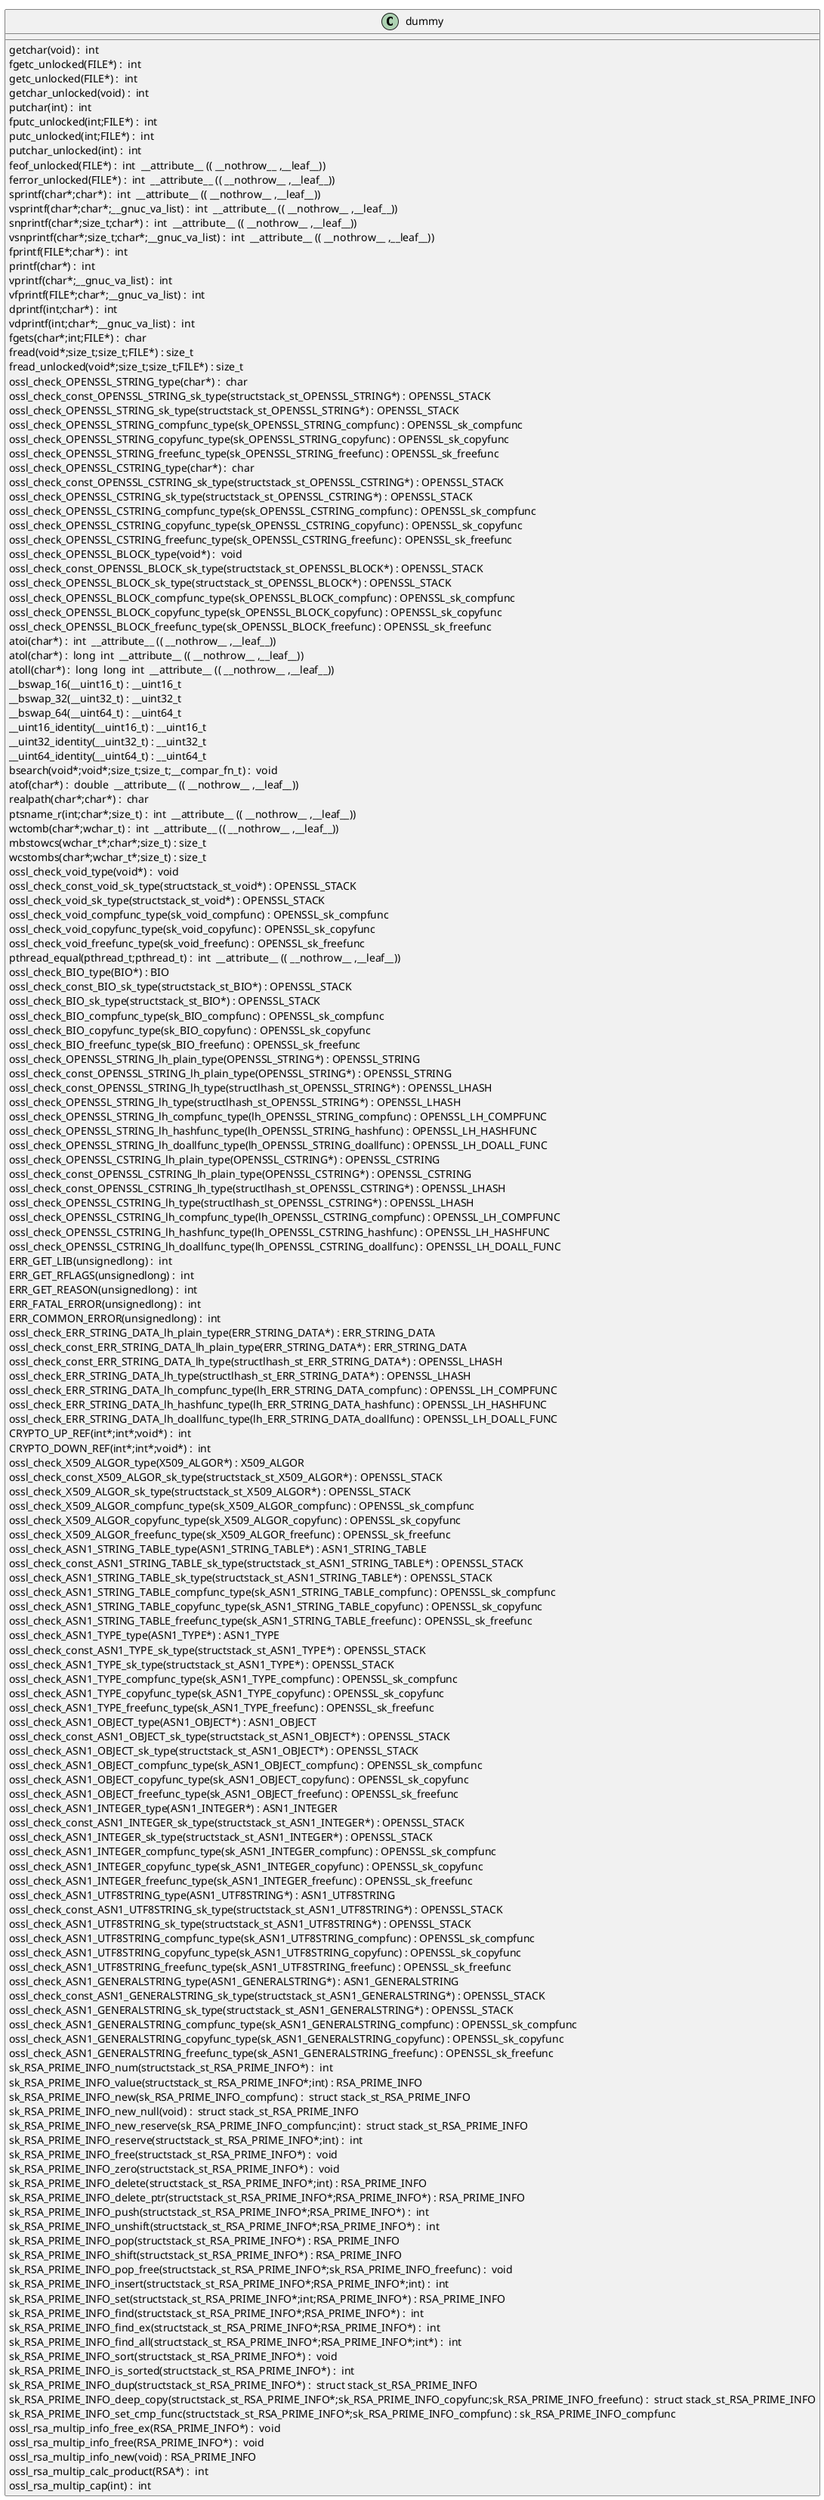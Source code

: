@startuml
!pragma layout smetana
class dummy {
getchar(void) :  int  [[[./../../.././qc/crypto/rsa/rsa_mp.c.html#900]]]
fgetc_unlocked(FILE*) :  int  [[[./../../.././qc/crypto/rsa/rsa_mp.c.html#909]]]
getc_unlocked(FILE*) :  int  [[[./../../.././qc/crypto/rsa/rsa_mp.c.html#919]]]
getchar_unlocked(void) :  int  [[[./../../.././qc/crypto/rsa/rsa_mp.c.html#926]]]
putchar(int) :  int  [[[./../../.././qc/crypto/rsa/rsa_mp.c.html#935]]]
fputc_unlocked(int;FILE*) :  int  [[[./../../.././qc/crypto/rsa/rsa_mp.c.html#944]]]
putc_unlocked(int;FILE*) :  int  [[[./../../.././qc/crypto/rsa/rsa_mp.c.html#954]]]
putchar_unlocked(int) :  int  [[[./../../.././qc/crypto/rsa/rsa_mp.c.html#961]]]
feof_unlocked(FILE*) :  int  __attribute__ (( __nothrow__ ,__leaf__)) [[[./../../.././qc/crypto/rsa/rsa_mp.c.html#967]]]
ferror_unlocked(FILE*) :  int  __attribute__ (( __nothrow__ ,__leaf__)) [[[./../../.././qc/crypto/rsa/rsa_mp.c.html#974]]]
sprintf(char*;char*) :  int  __attribute__ (( __nothrow__ ,__leaf__)) [[[./../../.././qc/crypto/rsa/rsa_mp.c.html#993]]]
vsprintf(char*;char*;__gnuc_va_list) :  int  __attribute__ (( __nothrow__ ,__leaf__)) [[[./../../.././qc/crypto/rsa/rsa_mp.c.html#1006]]]
snprintf(char*;size_t;char*) :  int  __attribute__ (( __nothrow__ ,__leaf__)) [[[./../../.././qc/crypto/rsa/rsa_mp.c.html#1025]]]
vsnprintf(char*;size_t;char*;__gnuc_va_list) :  int  __attribute__ (( __nothrow__ ,__leaf__)) [[[./../../.././qc/crypto/rsa/rsa_mp.c.html#1039]]]
fprintf(FILE*;char*) :  int  [[[./../../.././qc/crypto/rsa/rsa_mp.c.html#1060]]]
printf(char*) :  int  [[[./../../.././qc/crypto/rsa/rsa_mp.c.html#1067]]]
vprintf(char*;__gnuc_va_list) :  int  [[[./../../.././qc/crypto/rsa/rsa_mp.c.html#1079]]]
vfprintf(FILE*;char*;__gnuc_va_list) :  int  [[[./../../.././qc/crypto/rsa/rsa_mp.c.html#1089]]]
dprintf(int;char*) :  int  [[[./../../.././qc/crypto/rsa/rsa_mp.c.html#1104]]]
vdprintf(int;char*;__gnuc_va_list) :  int  [[[./../../.././qc/crypto/rsa/rsa_mp.c.html#1115]]]
fgets(char*;int;FILE*) :  char  [[[./../../.././qc/crypto/rsa/rsa_mp.c.html#1134]]]
fread(void*;size_t;size_t;FILE*) : size_t [[[./../../.././qc/crypto/rsa/rsa_mp.c.html#1160]]]
fread_unlocked(void*;size_t;size_t;FILE*) : size_t [[[./../../.././qc/crypto/rsa/rsa_mp.c.html#1187]]]
ossl_check_OPENSSL_STRING_type(char*) :  char  [[[./../../.././qc/crypto/rsa/rsa_mp.c.html#1340]]]
ossl_check_const_OPENSSL_STRING_sk_type(structstack_st_OPENSSL_STRING*) : OPENSSL_STACK [[[./../../.././qc/crypto/rsa/rsa_mp.c.html#1340]]]
ossl_check_OPENSSL_STRING_sk_type(structstack_st_OPENSSL_STRING*) : OPENSSL_STACK [[[./../../.././qc/crypto/rsa/rsa_mp.c.html#1340]]]
ossl_check_OPENSSL_STRING_compfunc_type(sk_OPENSSL_STRING_compfunc) : OPENSSL_sk_compfunc [[[./../../.././qc/crypto/rsa/rsa_mp.c.html#1340]]]
ossl_check_OPENSSL_STRING_copyfunc_type(sk_OPENSSL_STRING_copyfunc) : OPENSSL_sk_copyfunc [[[./../../.././qc/crypto/rsa/rsa_mp.c.html#1340]]]
ossl_check_OPENSSL_STRING_freefunc_type(sk_OPENSSL_STRING_freefunc) : OPENSSL_sk_freefunc [[[./../../.././qc/crypto/rsa/rsa_mp.c.html#1340]]]
ossl_check_OPENSSL_CSTRING_type(char*) :  char  [[[./../../.././qc/crypto/rsa/rsa_mp.c.html#1342]]]
ossl_check_const_OPENSSL_CSTRING_sk_type(structstack_st_OPENSSL_CSTRING*) : OPENSSL_STACK [[[./../../.././qc/crypto/rsa/rsa_mp.c.html#1342]]]
ossl_check_OPENSSL_CSTRING_sk_type(structstack_st_OPENSSL_CSTRING*) : OPENSSL_STACK [[[./../../.././qc/crypto/rsa/rsa_mp.c.html#1342]]]
ossl_check_OPENSSL_CSTRING_compfunc_type(sk_OPENSSL_CSTRING_compfunc) : OPENSSL_sk_compfunc [[[./../../.././qc/crypto/rsa/rsa_mp.c.html#1342]]]
ossl_check_OPENSSL_CSTRING_copyfunc_type(sk_OPENSSL_CSTRING_copyfunc) : OPENSSL_sk_copyfunc [[[./../../.././qc/crypto/rsa/rsa_mp.c.html#1342]]]
ossl_check_OPENSSL_CSTRING_freefunc_type(sk_OPENSSL_CSTRING_freefunc) : OPENSSL_sk_freefunc [[[./../../.././qc/crypto/rsa/rsa_mp.c.html#1342]]]
ossl_check_OPENSSL_BLOCK_type(void*) :  void  [[[./../../.././qc/crypto/rsa/rsa_mp.c.html#1345]]]
ossl_check_const_OPENSSL_BLOCK_sk_type(structstack_st_OPENSSL_BLOCK*) : OPENSSL_STACK [[[./../../.././qc/crypto/rsa/rsa_mp.c.html#1345]]]
ossl_check_OPENSSL_BLOCK_sk_type(structstack_st_OPENSSL_BLOCK*) : OPENSSL_STACK [[[./../../.././qc/crypto/rsa/rsa_mp.c.html#1345]]]
ossl_check_OPENSSL_BLOCK_compfunc_type(sk_OPENSSL_BLOCK_compfunc) : OPENSSL_sk_compfunc [[[./../../.././qc/crypto/rsa/rsa_mp.c.html#1345]]]
ossl_check_OPENSSL_BLOCK_copyfunc_type(sk_OPENSSL_BLOCK_copyfunc) : OPENSSL_sk_copyfunc [[[./../../.././qc/crypto/rsa/rsa_mp.c.html#1345]]]
ossl_check_OPENSSL_BLOCK_freefunc_type(sk_OPENSSL_BLOCK_freefunc) : OPENSSL_sk_freefunc [[[./../../.././qc/crypto/rsa/rsa_mp.c.html#1345]]]
atoi(char*) :  int  __attribute__ (( __nothrow__ ,__leaf__)) [[[./../../.././qc/crypto/rsa/rsa_mp.c.html#1655]]]
atol(char*) :  long  int  __attribute__ (( __nothrow__ ,__leaf__)) [[[./../../.././qc/crypto/rsa/rsa_mp.c.html#1660]]]
atoll(char*) :  long  long  int  __attribute__ (( __nothrow__ ,__leaf__)) [[[./../../.././qc/crypto/rsa/rsa_mp.c.html#1667]]]
__bswap_16(__uint16_t) : __uint16_t [[[./../../.././qc/crypto/rsa/rsa_mp.c.html#1814]]]
__bswap_32(__uint32_t) : __uint32_t [[[./../../.././qc/crypto/rsa/rsa_mp.c.html#1829]]]
__bswap_64(__uint64_t) : __uint64_t [[[./../../.././qc/crypto/rsa/rsa_mp.c.html#1839]]]
__uint16_identity(__uint16_t) : __uint16_t [[[./../../.././qc/crypto/rsa/rsa_mp.c.html#1851]]]
__uint32_identity(__uint32_t) : __uint32_t [[[./../../.././qc/crypto/rsa/rsa_mp.c.html#1857]]]
__uint64_identity(__uint64_t) : __uint64_t [[[./../../.././qc/crypto/rsa/rsa_mp.c.html#1863]]]
bsearch(void*;void*;size_t;size_t;__compar_fn_t) :  void  [[[./../../.././qc/crypto/rsa/rsa_mp.c.html#2531]]]
atof(char*) :  double  __attribute__ (( __nothrow__ ,__leaf__)) [[[./../../.././qc/crypto/rsa/rsa_mp.c.html#1]]]
realpath(char*;char*) :  char  [[[./../../.././qc/crypto/rsa/rsa_mp.c.html#1]]]
ptsname_r(int;char*;size_t) :  int  __attribute__ (( __nothrow__ ,__leaf__)) [[[./../../.././qc/crypto/rsa/rsa_mp.c.html#1]]]
wctomb(char*;wchar_t) :  int  __attribute__ (( __nothrow__ ,__leaf__)) [[[./../../.././qc/crypto/rsa/rsa_mp.c.html#1]]]
mbstowcs(wchar_t*;char*;size_t) : size_t [[[./../../.././qc/crypto/rsa/rsa_mp.c.html#1]]]
wcstombs(char*;wchar_t*;size_t) : size_t [[[./../../.././qc/crypto/rsa/rsa_mp.c.html#1]]]
ossl_check_void_type(void*) :  void  [[[./../../.././qc/crypto/rsa/rsa_mp.c.html#1]]]
ossl_check_const_void_sk_type(structstack_st_void*) : OPENSSL_STACK [[[./../../.././qc/crypto/rsa/rsa_mp.c.html#1]]]
ossl_check_void_sk_type(structstack_st_void*) : OPENSSL_STACK [[[./../../.././qc/crypto/rsa/rsa_mp.c.html#1]]]
ossl_check_void_compfunc_type(sk_void_compfunc) : OPENSSL_sk_compfunc [[[./../../.././qc/crypto/rsa/rsa_mp.c.html#1]]]
ossl_check_void_copyfunc_type(sk_void_copyfunc) : OPENSSL_sk_copyfunc [[[./../../.././qc/crypto/rsa/rsa_mp.c.html#1]]]
ossl_check_void_freefunc_type(sk_void_freefunc) : OPENSSL_sk_freefunc [[[./../../.././qc/crypto/rsa/rsa_mp.c.html#1]]]
pthread_equal(pthread_t;pthread_t) :  int  __attribute__ (( __nothrow__ ,__leaf__)) [[[./../../.././qc/crypto/rsa/rsa_mp.c.html#1]]]
ossl_check_BIO_type(BIO*) : BIO [[[./../../.././qc/crypto/rsa/rsa_mp.c.html#1]]]
ossl_check_const_BIO_sk_type(structstack_st_BIO*) : OPENSSL_STACK [[[./../../.././qc/crypto/rsa/rsa_mp.c.html#1]]]
ossl_check_BIO_sk_type(structstack_st_BIO*) : OPENSSL_STACK [[[./../../.././qc/crypto/rsa/rsa_mp.c.html#1]]]
ossl_check_BIO_compfunc_type(sk_BIO_compfunc) : OPENSSL_sk_compfunc [[[./../../.././qc/crypto/rsa/rsa_mp.c.html#1]]]
ossl_check_BIO_copyfunc_type(sk_BIO_copyfunc) : OPENSSL_sk_copyfunc [[[./../../.././qc/crypto/rsa/rsa_mp.c.html#1]]]
ossl_check_BIO_freefunc_type(sk_BIO_freefunc) : OPENSSL_sk_freefunc [[[./../../.././qc/crypto/rsa/rsa_mp.c.html#1]]]
ossl_check_OPENSSL_STRING_lh_plain_type(OPENSSL_STRING*) : OPENSSL_STRING [[[./../../.././qc/crypto/rsa/rsa_mp.c.html#1]]]
ossl_check_const_OPENSSL_STRING_lh_plain_type(OPENSSL_STRING*) : OPENSSL_STRING [[[./../../.././qc/crypto/rsa/rsa_mp.c.html#1]]]
ossl_check_const_OPENSSL_STRING_lh_type(structlhash_st_OPENSSL_STRING*) : OPENSSL_LHASH [[[./../../.././qc/crypto/rsa/rsa_mp.c.html#1]]]
ossl_check_OPENSSL_STRING_lh_type(structlhash_st_OPENSSL_STRING*) : OPENSSL_LHASH [[[./../../.././qc/crypto/rsa/rsa_mp.c.html#1]]]
ossl_check_OPENSSL_STRING_lh_compfunc_type(lh_OPENSSL_STRING_compfunc) : OPENSSL_LH_COMPFUNC [[[./../../.././qc/crypto/rsa/rsa_mp.c.html#1]]]
ossl_check_OPENSSL_STRING_lh_hashfunc_type(lh_OPENSSL_STRING_hashfunc) : OPENSSL_LH_HASHFUNC [[[./../../.././qc/crypto/rsa/rsa_mp.c.html#1]]]
ossl_check_OPENSSL_STRING_lh_doallfunc_type(lh_OPENSSL_STRING_doallfunc) : OPENSSL_LH_DOALL_FUNC [[[./../../.././qc/crypto/rsa/rsa_mp.c.html#1]]]
ossl_check_OPENSSL_CSTRING_lh_plain_type(OPENSSL_CSTRING*) : OPENSSL_CSTRING [[[./../../.././qc/crypto/rsa/rsa_mp.c.html#1]]]
ossl_check_const_OPENSSL_CSTRING_lh_plain_type(OPENSSL_CSTRING*) : OPENSSL_CSTRING [[[./../../.././qc/crypto/rsa/rsa_mp.c.html#1]]]
ossl_check_const_OPENSSL_CSTRING_lh_type(structlhash_st_OPENSSL_CSTRING*) : OPENSSL_LHASH [[[./../../.././qc/crypto/rsa/rsa_mp.c.html#1]]]
ossl_check_OPENSSL_CSTRING_lh_type(structlhash_st_OPENSSL_CSTRING*) : OPENSSL_LHASH [[[./../../.././qc/crypto/rsa/rsa_mp.c.html#1]]]
ossl_check_OPENSSL_CSTRING_lh_compfunc_type(lh_OPENSSL_CSTRING_compfunc) : OPENSSL_LH_COMPFUNC [[[./../../.././qc/crypto/rsa/rsa_mp.c.html#1]]]
ossl_check_OPENSSL_CSTRING_lh_hashfunc_type(lh_OPENSSL_CSTRING_hashfunc) : OPENSSL_LH_HASHFUNC [[[./../../.././qc/crypto/rsa/rsa_mp.c.html#1]]]
ossl_check_OPENSSL_CSTRING_lh_doallfunc_type(lh_OPENSSL_CSTRING_doallfunc) : OPENSSL_LH_DOALL_FUNC [[[./../../.././qc/crypto/rsa/rsa_mp.c.html#1]]]
ERR_GET_LIB(unsignedlong) :  int  [[[./../../.././qc/crypto/rsa/rsa_mp.c.html#1]]]
ERR_GET_RFLAGS(unsignedlong) :  int  [[[./../../.././qc/crypto/rsa/rsa_mp.c.html#1]]]
ERR_GET_REASON(unsignedlong) :  int  [[[./../../.././qc/crypto/rsa/rsa_mp.c.html#1]]]
ERR_FATAL_ERROR(unsignedlong) :  int  [[[./../../.././qc/crypto/rsa/rsa_mp.c.html#1]]]
ERR_COMMON_ERROR(unsignedlong) :  int  [[[./../../.././qc/crypto/rsa/rsa_mp.c.html#1]]]
ossl_check_ERR_STRING_DATA_lh_plain_type(ERR_STRING_DATA*) : ERR_STRING_DATA [[[./../../.././qc/crypto/rsa/rsa_mp.c.html#1]]]
ossl_check_const_ERR_STRING_DATA_lh_plain_type(ERR_STRING_DATA*) : ERR_STRING_DATA [[[./../../.././qc/crypto/rsa/rsa_mp.c.html#1]]]
ossl_check_const_ERR_STRING_DATA_lh_type(structlhash_st_ERR_STRING_DATA*) : OPENSSL_LHASH [[[./../../.././qc/crypto/rsa/rsa_mp.c.html#1]]]
ossl_check_ERR_STRING_DATA_lh_type(structlhash_st_ERR_STRING_DATA*) : OPENSSL_LHASH [[[./../../.././qc/crypto/rsa/rsa_mp.c.html#1]]]
ossl_check_ERR_STRING_DATA_lh_compfunc_type(lh_ERR_STRING_DATA_compfunc) : OPENSSL_LH_COMPFUNC [[[./../../.././qc/crypto/rsa/rsa_mp.c.html#1]]]
ossl_check_ERR_STRING_DATA_lh_hashfunc_type(lh_ERR_STRING_DATA_hashfunc) : OPENSSL_LH_HASHFUNC [[[./../../.././qc/crypto/rsa/rsa_mp.c.html#1]]]
ossl_check_ERR_STRING_DATA_lh_doallfunc_type(lh_ERR_STRING_DATA_doallfunc) : OPENSSL_LH_DOALL_FUNC [[[./../../.././qc/crypto/rsa/rsa_mp.c.html#1]]]
CRYPTO_UP_REF(int*;int*;void*) :  int  [[[./../../.././qc/crypto/rsa/rsa_mp.c.html#1]]]
CRYPTO_DOWN_REF(int*;int*;void*) :  int  [[[./../../.././qc/crypto/rsa/rsa_mp.c.html#1]]]
ossl_check_X509_ALGOR_type(X509_ALGOR*) : X509_ALGOR [[[./../../.././qc/crypto/rsa/rsa_mp.c.html#1]]]
ossl_check_const_X509_ALGOR_sk_type(structstack_st_X509_ALGOR*) : OPENSSL_STACK [[[./../../.././qc/crypto/rsa/rsa_mp.c.html#1]]]
ossl_check_X509_ALGOR_sk_type(structstack_st_X509_ALGOR*) : OPENSSL_STACK [[[./../../.././qc/crypto/rsa/rsa_mp.c.html#1]]]
ossl_check_X509_ALGOR_compfunc_type(sk_X509_ALGOR_compfunc) : OPENSSL_sk_compfunc [[[./../../.././qc/crypto/rsa/rsa_mp.c.html#1]]]
ossl_check_X509_ALGOR_copyfunc_type(sk_X509_ALGOR_copyfunc) : OPENSSL_sk_copyfunc [[[./../../.././qc/crypto/rsa/rsa_mp.c.html#1]]]
ossl_check_X509_ALGOR_freefunc_type(sk_X509_ALGOR_freefunc) : OPENSSL_sk_freefunc [[[./../../.././qc/crypto/rsa/rsa_mp.c.html#1]]]
ossl_check_ASN1_STRING_TABLE_type(ASN1_STRING_TABLE*) : ASN1_STRING_TABLE [[[./../../.././qc/crypto/rsa/rsa_mp.c.html#1]]]
ossl_check_const_ASN1_STRING_TABLE_sk_type(structstack_st_ASN1_STRING_TABLE*) : OPENSSL_STACK [[[./../../.././qc/crypto/rsa/rsa_mp.c.html#1]]]
ossl_check_ASN1_STRING_TABLE_sk_type(structstack_st_ASN1_STRING_TABLE*) : OPENSSL_STACK [[[./../../.././qc/crypto/rsa/rsa_mp.c.html#1]]]
ossl_check_ASN1_STRING_TABLE_compfunc_type(sk_ASN1_STRING_TABLE_compfunc) : OPENSSL_sk_compfunc [[[./../../.././qc/crypto/rsa/rsa_mp.c.html#1]]]
ossl_check_ASN1_STRING_TABLE_copyfunc_type(sk_ASN1_STRING_TABLE_copyfunc) : OPENSSL_sk_copyfunc [[[./../../.././qc/crypto/rsa/rsa_mp.c.html#1]]]
ossl_check_ASN1_STRING_TABLE_freefunc_type(sk_ASN1_STRING_TABLE_freefunc) : OPENSSL_sk_freefunc [[[./../../.././qc/crypto/rsa/rsa_mp.c.html#1]]]
ossl_check_ASN1_TYPE_type(ASN1_TYPE*) : ASN1_TYPE [[[./../../.././qc/crypto/rsa/rsa_mp.c.html#1]]]
ossl_check_const_ASN1_TYPE_sk_type(structstack_st_ASN1_TYPE*) : OPENSSL_STACK [[[./../../.././qc/crypto/rsa/rsa_mp.c.html#1]]]
ossl_check_ASN1_TYPE_sk_type(structstack_st_ASN1_TYPE*) : OPENSSL_STACK [[[./../../.././qc/crypto/rsa/rsa_mp.c.html#1]]]
ossl_check_ASN1_TYPE_compfunc_type(sk_ASN1_TYPE_compfunc) : OPENSSL_sk_compfunc [[[./../../.././qc/crypto/rsa/rsa_mp.c.html#1]]]
ossl_check_ASN1_TYPE_copyfunc_type(sk_ASN1_TYPE_copyfunc) : OPENSSL_sk_copyfunc [[[./../../.././qc/crypto/rsa/rsa_mp.c.html#1]]]
ossl_check_ASN1_TYPE_freefunc_type(sk_ASN1_TYPE_freefunc) : OPENSSL_sk_freefunc [[[./../../.././qc/crypto/rsa/rsa_mp.c.html#1]]]
ossl_check_ASN1_OBJECT_type(ASN1_OBJECT*) : ASN1_OBJECT [[[./../../.././qc/crypto/rsa/rsa_mp.c.html#1]]]
ossl_check_const_ASN1_OBJECT_sk_type(structstack_st_ASN1_OBJECT*) : OPENSSL_STACK [[[./../../.././qc/crypto/rsa/rsa_mp.c.html#1]]]
ossl_check_ASN1_OBJECT_sk_type(structstack_st_ASN1_OBJECT*) : OPENSSL_STACK [[[./../../.././qc/crypto/rsa/rsa_mp.c.html#1]]]
ossl_check_ASN1_OBJECT_compfunc_type(sk_ASN1_OBJECT_compfunc) : OPENSSL_sk_compfunc [[[./../../.././qc/crypto/rsa/rsa_mp.c.html#1]]]
ossl_check_ASN1_OBJECT_copyfunc_type(sk_ASN1_OBJECT_copyfunc) : OPENSSL_sk_copyfunc [[[./../../.././qc/crypto/rsa/rsa_mp.c.html#1]]]
ossl_check_ASN1_OBJECT_freefunc_type(sk_ASN1_OBJECT_freefunc) : OPENSSL_sk_freefunc [[[./../../.././qc/crypto/rsa/rsa_mp.c.html#1]]]
ossl_check_ASN1_INTEGER_type(ASN1_INTEGER*) : ASN1_INTEGER [[[./../../.././qc/crypto/rsa/rsa_mp.c.html#1]]]
ossl_check_const_ASN1_INTEGER_sk_type(structstack_st_ASN1_INTEGER*) : OPENSSL_STACK [[[./../../.././qc/crypto/rsa/rsa_mp.c.html#1]]]
ossl_check_ASN1_INTEGER_sk_type(structstack_st_ASN1_INTEGER*) : OPENSSL_STACK [[[./../../.././qc/crypto/rsa/rsa_mp.c.html#1]]]
ossl_check_ASN1_INTEGER_compfunc_type(sk_ASN1_INTEGER_compfunc) : OPENSSL_sk_compfunc [[[./../../.././qc/crypto/rsa/rsa_mp.c.html#1]]]
ossl_check_ASN1_INTEGER_copyfunc_type(sk_ASN1_INTEGER_copyfunc) : OPENSSL_sk_copyfunc [[[./../../.././qc/crypto/rsa/rsa_mp.c.html#1]]]
ossl_check_ASN1_INTEGER_freefunc_type(sk_ASN1_INTEGER_freefunc) : OPENSSL_sk_freefunc [[[./../../.././qc/crypto/rsa/rsa_mp.c.html#1]]]
ossl_check_ASN1_UTF8STRING_type(ASN1_UTF8STRING*) : ASN1_UTF8STRING [[[./../../.././qc/crypto/rsa/rsa_mp.c.html#1]]]
ossl_check_const_ASN1_UTF8STRING_sk_type(structstack_st_ASN1_UTF8STRING*) : OPENSSL_STACK [[[./../../.././qc/crypto/rsa/rsa_mp.c.html#1]]]
ossl_check_ASN1_UTF8STRING_sk_type(structstack_st_ASN1_UTF8STRING*) : OPENSSL_STACK [[[./../../.././qc/crypto/rsa/rsa_mp.c.html#1]]]
ossl_check_ASN1_UTF8STRING_compfunc_type(sk_ASN1_UTF8STRING_compfunc) : OPENSSL_sk_compfunc [[[./../../.././qc/crypto/rsa/rsa_mp.c.html#1]]]
ossl_check_ASN1_UTF8STRING_copyfunc_type(sk_ASN1_UTF8STRING_copyfunc) : OPENSSL_sk_copyfunc [[[./../../.././qc/crypto/rsa/rsa_mp.c.html#1]]]
ossl_check_ASN1_UTF8STRING_freefunc_type(sk_ASN1_UTF8STRING_freefunc) : OPENSSL_sk_freefunc [[[./../../.././qc/crypto/rsa/rsa_mp.c.html#1]]]
ossl_check_ASN1_GENERALSTRING_type(ASN1_GENERALSTRING*) : ASN1_GENERALSTRING [[[./../../.././qc/crypto/rsa/rsa_mp.c.html#1]]]
ossl_check_const_ASN1_GENERALSTRING_sk_type(structstack_st_ASN1_GENERALSTRING*) : OPENSSL_STACK [[[./../../.././qc/crypto/rsa/rsa_mp.c.html#1]]]
ossl_check_ASN1_GENERALSTRING_sk_type(structstack_st_ASN1_GENERALSTRING*) : OPENSSL_STACK [[[./../../.././qc/crypto/rsa/rsa_mp.c.html#1]]]
ossl_check_ASN1_GENERALSTRING_compfunc_type(sk_ASN1_GENERALSTRING_compfunc) : OPENSSL_sk_compfunc [[[./../../.././qc/crypto/rsa/rsa_mp.c.html#1]]]
ossl_check_ASN1_GENERALSTRING_copyfunc_type(sk_ASN1_GENERALSTRING_copyfunc) : OPENSSL_sk_copyfunc [[[./../../.././qc/crypto/rsa/rsa_mp.c.html#1]]]
ossl_check_ASN1_GENERALSTRING_freefunc_type(sk_ASN1_GENERALSTRING_freefunc) : OPENSSL_sk_freefunc [[[./../../.././qc/crypto/rsa/rsa_mp.c.html#1]]]
sk_RSA_PRIME_INFO_num(structstack_st_RSA_PRIME_INFO*) :  int  [[[./../../.././qc/crypto/rsa/rsa_mp.c.html#1]]]
sk_RSA_PRIME_INFO_value(structstack_st_RSA_PRIME_INFO*;int) : RSA_PRIME_INFO [[[./../../.././qc/crypto/rsa/rsa_mp.c.html#1]]]
sk_RSA_PRIME_INFO_new(sk_RSA_PRIME_INFO_compfunc) :  struct stack_st_RSA_PRIME_INFO [[[./../../.././qc/crypto/rsa/rsa_mp.c.html#1]]]
sk_RSA_PRIME_INFO_new_null(void) :  struct stack_st_RSA_PRIME_INFO [[[./../../.././qc/crypto/rsa/rsa_mp.c.html#1]]]
sk_RSA_PRIME_INFO_new_reserve(sk_RSA_PRIME_INFO_compfunc;int) :  struct stack_st_RSA_PRIME_INFO [[[./../../.././qc/crypto/rsa/rsa_mp.c.html#1]]]
sk_RSA_PRIME_INFO_reserve(structstack_st_RSA_PRIME_INFO*;int) :  int  [[[./../../.././qc/crypto/rsa/rsa_mp.c.html#1]]]
sk_RSA_PRIME_INFO_free(structstack_st_RSA_PRIME_INFO*) :  void  [[[./../../.././qc/crypto/rsa/rsa_mp.c.html#1]]]
sk_RSA_PRIME_INFO_zero(structstack_st_RSA_PRIME_INFO*) :  void  [[[./../../.././qc/crypto/rsa/rsa_mp.c.html#1]]]
sk_RSA_PRIME_INFO_delete(structstack_st_RSA_PRIME_INFO*;int) : RSA_PRIME_INFO [[[./../../.././qc/crypto/rsa/rsa_mp.c.html#1]]]
sk_RSA_PRIME_INFO_delete_ptr(structstack_st_RSA_PRIME_INFO*;RSA_PRIME_INFO*) : RSA_PRIME_INFO [[[./../../.././qc/crypto/rsa/rsa_mp.c.html#1]]]
sk_RSA_PRIME_INFO_push(structstack_st_RSA_PRIME_INFO*;RSA_PRIME_INFO*) :  int  [[[./../../.././qc/crypto/rsa/rsa_mp.c.html#1]]]
sk_RSA_PRIME_INFO_unshift(structstack_st_RSA_PRIME_INFO*;RSA_PRIME_INFO*) :  int  [[[./../../.././qc/crypto/rsa/rsa_mp.c.html#1]]]
sk_RSA_PRIME_INFO_pop(structstack_st_RSA_PRIME_INFO*) : RSA_PRIME_INFO [[[./../../.././qc/crypto/rsa/rsa_mp.c.html#1]]]
sk_RSA_PRIME_INFO_shift(structstack_st_RSA_PRIME_INFO*) : RSA_PRIME_INFO [[[./../../.././qc/crypto/rsa/rsa_mp.c.html#1]]]
sk_RSA_PRIME_INFO_pop_free(structstack_st_RSA_PRIME_INFO*;sk_RSA_PRIME_INFO_freefunc) :  void  [[[./../../.././qc/crypto/rsa/rsa_mp.c.html#1]]]
sk_RSA_PRIME_INFO_insert(structstack_st_RSA_PRIME_INFO*;RSA_PRIME_INFO*;int) :  int  [[[./../../.././qc/crypto/rsa/rsa_mp.c.html#1]]]
sk_RSA_PRIME_INFO_set(structstack_st_RSA_PRIME_INFO*;int;RSA_PRIME_INFO*) : RSA_PRIME_INFO [[[./../../.././qc/crypto/rsa/rsa_mp.c.html#1]]]
sk_RSA_PRIME_INFO_find(structstack_st_RSA_PRIME_INFO*;RSA_PRIME_INFO*) :  int  [[[./../../.././qc/crypto/rsa/rsa_mp.c.html#1]]]
sk_RSA_PRIME_INFO_find_ex(structstack_st_RSA_PRIME_INFO*;RSA_PRIME_INFO*) :  int  [[[./../../.././qc/crypto/rsa/rsa_mp.c.html#1]]]
sk_RSA_PRIME_INFO_find_all(structstack_st_RSA_PRIME_INFO*;RSA_PRIME_INFO*;int*) :  int  [[[./../../.././qc/crypto/rsa/rsa_mp.c.html#1]]]
sk_RSA_PRIME_INFO_sort(structstack_st_RSA_PRIME_INFO*) :  void  [[[./../../.././qc/crypto/rsa/rsa_mp.c.html#1]]]
sk_RSA_PRIME_INFO_is_sorted(structstack_st_RSA_PRIME_INFO*) :  int  [[[./../../.././qc/crypto/rsa/rsa_mp.c.html#1]]]
sk_RSA_PRIME_INFO_dup(structstack_st_RSA_PRIME_INFO*) :  struct stack_st_RSA_PRIME_INFO [[[./../../.././qc/crypto/rsa/rsa_mp.c.html#1]]]
sk_RSA_PRIME_INFO_deep_copy(structstack_st_RSA_PRIME_INFO*;sk_RSA_PRIME_INFO_copyfunc;sk_RSA_PRIME_INFO_freefunc) :  struct stack_st_RSA_PRIME_INFO [[[./../../.././qc/crypto/rsa/rsa_mp.c.html#1]]]
sk_RSA_PRIME_INFO_set_cmp_func(structstack_st_RSA_PRIME_INFO*;sk_RSA_PRIME_INFO_compfunc) : sk_RSA_PRIME_INFO_compfunc [[[./../../.././qc/crypto/rsa/rsa_mp.c.html#1]]]
ossl_rsa_multip_info_free_ex(RSA_PRIME_INFO*) :  void  [[[./../../.././qc/crypto/rsa/rsa_mp.c.html#1]]]
ossl_rsa_multip_info_free(RSA_PRIME_INFO*) :  void  [[[./../../.././qc/crypto/rsa/rsa_mp.c.html#1]]]
ossl_rsa_multip_info_new(void) : RSA_PRIME_INFO [[[./../../.././qc/crypto/rsa/rsa_mp.c.html#1]]]
ossl_rsa_multip_calc_product(RSA*) :  int  [[[./../../.././qc/crypto/rsa/rsa_mp.c.html#1]]]
ossl_rsa_multip_cap(int) :  int  [[[./../../.././qc/crypto/rsa/rsa_mp.c.html#1]]]
} 
@enduml
